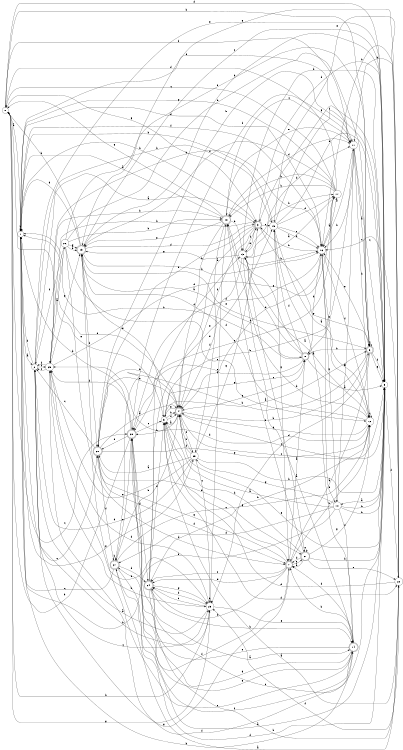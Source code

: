 digraph n24_9 {
__start0 [label="" shape="none"];

rankdir=LR;
size="8,5";

s0 [style="filled", color="black", fillcolor="white" shape="circle", label="0"];
s1 [style="filled", color="black", fillcolor="white" shape="circle", label="1"];
s2 [style="filled", color="black", fillcolor="white" shape="circle", label="2"];
s3 [style="rounded,filled", color="black", fillcolor="white" shape="doublecircle", label="3"];
s4 [style="rounded,filled", color="black", fillcolor="white" shape="doublecircle", label="4"];
s5 [style="filled", color="black", fillcolor="white" shape="circle", label="5"];
s6 [style="rounded,filled", color="black", fillcolor="white" shape="doublecircle", label="6"];
s7 [style="rounded,filled", color="black", fillcolor="white" shape="doublecircle", label="7"];
s8 [style="rounded,filled", color="black", fillcolor="white" shape="doublecircle", label="8"];
s9 [style="filled", color="black", fillcolor="white" shape="circle", label="9"];
s10 [style="filled", color="black", fillcolor="white" shape="circle", label="10"];
s11 [style="filled", color="black", fillcolor="white" shape="circle", label="11"];
s12 [style="filled", color="black", fillcolor="white" shape="circle", label="12"];
s13 [style="filled", color="black", fillcolor="white" shape="circle", label="13"];
s14 [style="rounded,filled", color="black", fillcolor="white" shape="doublecircle", label="14"];
s15 [style="filled", color="black", fillcolor="white" shape="circle", label="15"];
s16 [style="filled", color="black", fillcolor="white" shape="circle", label="16"];
s17 [style="filled", color="black", fillcolor="white" shape="circle", label="17"];
s18 [style="rounded,filled", color="black", fillcolor="white" shape="doublecircle", label="18"];
s19 [style="rounded,filled", color="black", fillcolor="white" shape="doublecircle", label="19"];
s20 [style="rounded,filled", color="black", fillcolor="white" shape="doublecircle", label="20"];
s21 [style="rounded,filled", color="black", fillcolor="white" shape="doublecircle", label="21"];
s22 [style="filled", color="black", fillcolor="white" shape="circle", label="22"];
s23 [style="filled", color="black", fillcolor="white" shape="circle", label="23"];
s24 [style="rounded,filled", color="black", fillcolor="white" shape="doublecircle", label="24"];
s25 [style="filled", color="black", fillcolor="white" shape="circle", label="25"];
s26 [style="filled", color="black", fillcolor="white" shape="circle", label="26"];
s27 [style="rounded,filled", color="black", fillcolor="white" shape="doublecircle", label="27"];
s28 [style="rounded,filled", color="black", fillcolor="white" shape="doublecircle", label="28"];
s29 [style="filled", color="black", fillcolor="white" shape="circle", label="29"];
s0 -> s1 [label="a"];
s0 -> s6 [label="b"];
s0 -> s28 [label="c"];
s0 -> s9 [label="d"];
s0 -> s5 [label="e"];
s0 -> s11 [label="f"];
s0 -> s3 [label="g"];
s0 -> s23 [label="h"];
s1 -> s2 [label="a"];
s1 -> s1 [label="b"];
s1 -> s20 [label="c"];
s1 -> s16 [label="d"];
s1 -> s11 [label="e"];
s1 -> s16 [label="f"];
s1 -> s29 [label="g"];
s1 -> s3 [label="h"];
s2 -> s3 [label="a"];
s2 -> s23 [label="b"];
s2 -> s23 [label="c"];
s2 -> s1 [label="d"];
s2 -> s9 [label="e"];
s2 -> s25 [label="f"];
s2 -> s7 [label="g"];
s2 -> s15 [label="h"];
s3 -> s4 [label="a"];
s3 -> s20 [label="b"];
s3 -> s15 [label="c"];
s3 -> s9 [label="d"];
s3 -> s13 [label="e"];
s3 -> s4 [label="f"];
s3 -> s6 [label="g"];
s3 -> s25 [label="h"];
s4 -> s5 [label="a"];
s4 -> s6 [label="b"];
s4 -> s9 [label="c"];
s4 -> s1 [label="d"];
s4 -> s20 [label="e"];
s4 -> s29 [label="f"];
s4 -> s5 [label="g"];
s4 -> s28 [label="h"];
s5 -> s6 [label="a"];
s5 -> s17 [label="b"];
s5 -> s7 [label="c"];
s5 -> s22 [label="d"];
s5 -> s19 [label="e"];
s5 -> s4 [label="f"];
s5 -> s8 [label="g"];
s5 -> s4 [label="h"];
s6 -> s7 [label="a"];
s6 -> s8 [label="b"];
s6 -> s6 [label="c"];
s6 -> s23 [label="d"];
s6 -> s16 [label="e"];
s6 -> s9 [label="f"];
s6 -> s9 [label="g"];
s6 -> s27 [label="h"];
s7 -> s8 [label="a"];
s7 -> s12 [label="b"];
s7 -> s24 [label="c"];
s7 -> s24 [label="d"];
s7 -> s21 [label="e"];
s7 -> s27 [label="f"];
s7 -> s20 [label="g"];
s7 -> s24 [label="h"];
s8 -> s9 [label="a"];
s8 -> s1 [label="b"];
s8 -> s28 [label="c"];
s8 -> s18 [label="d"];
s8 -> s13 [label="e"];
s8 -> s15 [label="f"];
s8 -> s4 [label="g"];
s8 -> s16 [label="h"];
s9 -> s10 [label="a"];
s9 -> s19 [label="b"];
s9 -> s4 [label="c"];
s9 -> s27 [label="d"];
s9 -> s4 [label="e"];
s9 -> s22 [label="f"];
s9 -> s3 [label="g"];
s9 -> s13 [label="h"];
s10 -> s5 [label="a"];
s10 -> s9 [label="b"];
s10 -> s11 [label="c"];
s10 -> s27 [label="d"];
s10 -> s1 [label="e"];
s10 -> s14 [label="f"];
s10 -> s29 [label="g"];
s10 -> s9 [label="h"];
s11 -> s6 [label="a"];
s11 -> s12 [label="b"];
s11 -> s9 [label="c"];
s11 -> s16 [label="d"];
s11 -> s18 [label="e"];
s11 -> s28 [label="f"];
s11 -> s8 [label="g"];
s11 -> s16 [label="h"];
s12 -> s13 [label="a"];
s12 -> s24 [label="b"];
s12 -> s12 [label="c"];
s12 -> s25 [label="d"];
s12 -> s16 [label="e"];
s12 -> s19 [label="f"];
s12 -> s4 [label="g"];
s12 -> s18 [label="h"];
s13 -> s14 [label="a"];
s13 -> s17 [label="b"];
s13 -> s21 [label="c"];
s13 -> s11 [label="d"];
s13 -> s4 [label="e"];
s13 -> s3 [label="f"];
s13 -> s19 [label="g"];
s13 -> s16 [label="h"];
s14 -> s15 [label="a"];
s14 -> s7 [label="b"];
s14 -> s19 [label="c"];
s14 -> s7 [label="d"];
s14 -> s28 [label="e"];
s14 -> s25 [label="f"];
s14 -> s28 [label="g"];
s14 -> s1 [label="h"];
s15 -> s12 [label="a"];
s15 -> s16 [label="b"];
s15 -> s16 [label="c"];
s15 -> s17 [label="d"];
s15 -> s9 [label="e"];
s15 -> s9 [label="f"];
s15 -> s7 [label="g"];
s15 -> s1 [label="h"];
s16 -> s17 [label="a"];
s16 -> s3 [label="b"];
s16 -> s4 [label="c"];
s16 -> s28 [label="d"];
s16 -> s10 [label="e"];
s16 -> s12 [label="f"];
s16 -> s10 [label="g"];
s16 -> s25 [label="h"];
s17 -> s13 [label="a"];
s17 -> s18 [label="b"];
s17 -> s0 [label="c"];
s17 -> s0 [label="d"];
s17 -> s28 [label="e"];
s17 -> s19 [label="f"];
s17 -> s1 [label="g"];
s17 -> s18 [label="h"];
s18 -> s1 [label="a"];
s18 -> s4 [label="b"];
s18 -> s11 [label="c"];
s18 -> s11 [label="d"];
s18 -> s19 [label="e"];
s18 -> s29 [label="f"];
s18 -> s0 [label="g"];
s18 -> s13 [label="h"];
s19 -> s8 [label="a"];
s19 -> s16 [label="b"];
s19 -> s9 [label="c"];
s19 -> s3 [label="d"];
s19 -> s6 [label="e"];
s19 -> s20 [label="f"];
s19 -> s1 [label="g"];
s19 -> s0 [label="h"];
s20 -> s4 [label="a"];
s20 -> s4 [label="b"];
s20 -> s2 [label="c"];
s20 -> s7 [label="d"];
s20 -> s21 [label="e"];
s20 -> s27 [label="f"];
s20 -> s12 [label="g"];
s20 -> s11 [label="h"];
s21 -> s7 [label="a"];
s21 -> s9 [label="b"];
s21 -> s21 [label="c"];
s21 -> s7 [label="d"];
s21 -> s22 [label="e"];
s21 -> s18 [label="f"];
s21 -> s12 [label="g"];
s21 -> s5 [label="h"];
s22 -> s5 [label="a"];
s22 -> s16 [label="b"];
s22 -> s16 [label="c"];
s22 -> s5 [label="d"];
s22 -> s15 [label="e"];
s22 -> s23 [label="f"];
s22 -> s19 [label="g"];
s22 -> s11 [label="h"];
s23 -> s2 [label="a"];
s23 -> s24 [label="b"];
s23 -> s24 [label="c"];
s23 -> s25 [label="d"];
s23 -> s14 [label="e"];
s23 -> s18 [label="f"];
s23 -> s0 [label="g"];
s23 -> s23 [label="h"];
s24 -> s14 [label="a"];
s24 -> s22 [label="b"];
s24 -> s9 [label="c"];
s24 -> s13 [label="d"];
s24 -> s15 [label="e"];
s24 -> s5 [label="f"];
s24 -> s23 [label="g"];
s24 -> s14 [label="h"];
s25 -> s26 [label="a"];
s25 -> s18 [label="b"];
s25 -> s2 [label="c"];
s25 -> s17 [label="d"];
s25 -> s23 [label="e"];
s25 -> s2 [label="f"];
s25 -> s19 [label="g"];
s25 -> s23 [label="h"];
s26 -> s19 [label="a"];
s26 -> s18 [label="b"];
s26 -> s12 [label="c"];
s26 -> s7 [label="d"];
s26 -> s6 [label="e"];
s26 -> s2 [label="f"];
s26 -> s19 [label="g"];
s26 -> s6 [label="h"];
s27 -> s22 [label="a"];
s27 -> s4 [label="b"];
s27 -> s1 [label="c"];
s27 -> s24 [label="d"];
s27 -> s28 [label="e"];
s27 -> s14 [label="f"];
s27 -> s12 [label="g"];
s27 -> s27 [label="h"];
s28 -> s9 [label="a"];
s28 -> s0 [label="b"];
s28 -> s5 [label="c"];
s28 -> s24 [label="d"];
s28 -> s20 [label="e"];
s28 -> s25 [label="f"];
s28 -> s14 [label="g"];
s28 -> s1 [label="h"];
s29 -> s20 [label="a"];
s29 -> s4 [label="b"];
s29 -> s23 [label="c"];
s29 -> s2 [label="d"];
s29 -> s25 [label="e"];
s29 -> s4 [label="f"];
s29 -> s3 [label="g"];
s29 -> s9 [label="h"];

}